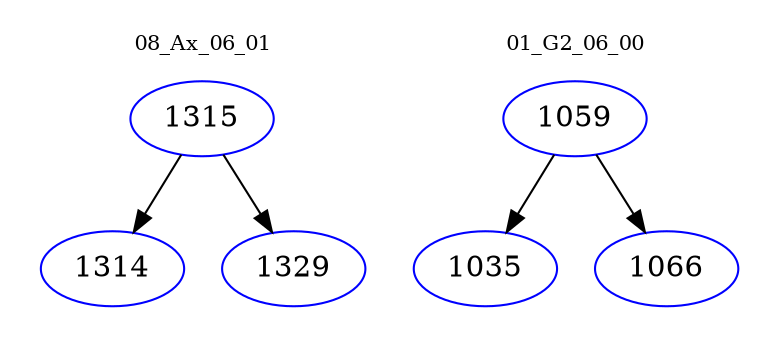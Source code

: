digraph{
subgraph cluster_0 {
color = white
label = "08_Ax_06_01";
fontsize=10;
T0_1315 [label="1315", color="blue"]
T0_1315 -> T0_1314 [color="black"]
T0_1314 [label="1314", color="blue"]
T0_1315 -> T0_1329 [color="black"]
T0_1329 [label="1329", color="blue"]
}
subgraph cluster_1 {
color = white
label = "01_G2_06_00";
fontsize=10;
T1_1059 [label="1059", color="blue"]
T1_1059 -> T1_1035 [color="black"]
T1_1035 [label="1035", color="blue"]
T1_1059 -> T1_1066 [color="black"]
T1_1066 [label="1066", color="blue"]
}
}

